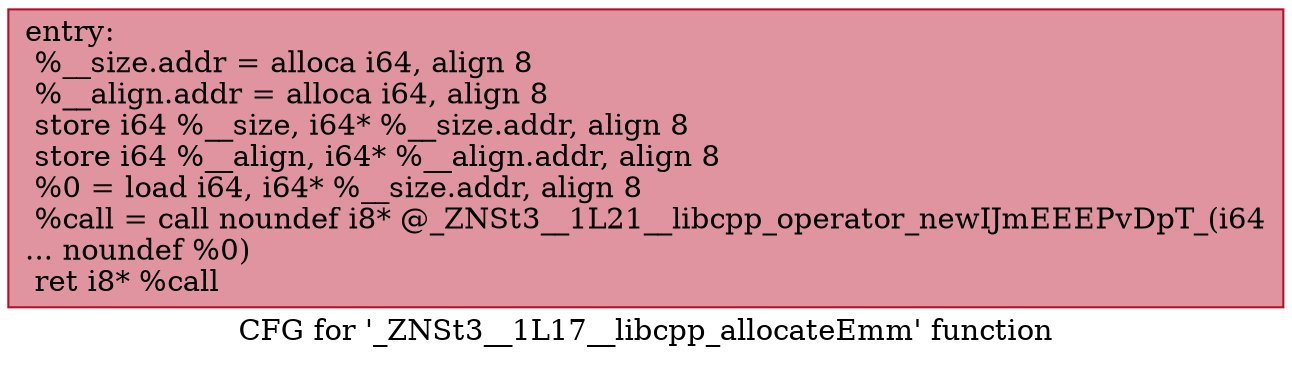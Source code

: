 digraph "CFG for '_ZNSt3__1L17__libcpp_allocateEmm' function" {
	label="CFG for '_ZNSt3__1L17__libcpp_allocateEmm' function";

	Node0x60000255d9c0 [shape=record,color="#b70d28ff", style=filled, fillcolor="#b70d2870",label="{entry:\l  %__size.addr = alloca i64, align 8\l  %__align.addr = alloca i64, align 8\l  store i64 %__size, i64* %__size.addr, align 8\l  store i64 %__align, i64* %__align.addr, align 8\l  %0 = load i64, i64* %__size.addr, align 8\l  %call = call noundef i8* @_ZNSt3__1L21__libcpp_operator_newIJmEEEPvDpT_(i64\l... noundef %0)\l  ret i8* %call\l}"];
}
